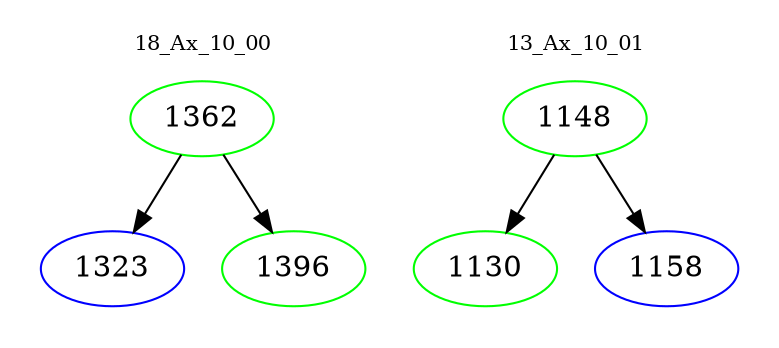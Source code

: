 digraph{
subgraph cluster_0 {
color = white
label = "18_Ax_10_00";
fontsize=10;
T0_1362 [label="1362", color="green"]
T0_1362 -> T0_1323 [color="black"]
T0_1323 [label="1323", color="blue"]
T0_1362 -> T0_1396 [color="black"]
T0_1396 [label="1396", color="green"]
}
subgraph cluster_1 {
color = white
label = "13_Ax_10_01";
fontsize=10;
T1_1148 [label="1148", color="green"]
T1_1148 -> T1_1130 [color="black"]
T1_1130 [label="1130", color="green"]
T1_1148 -> T1_1158 [color="black"]
T1_1158 [label="1158", color="blue"]
}
}
